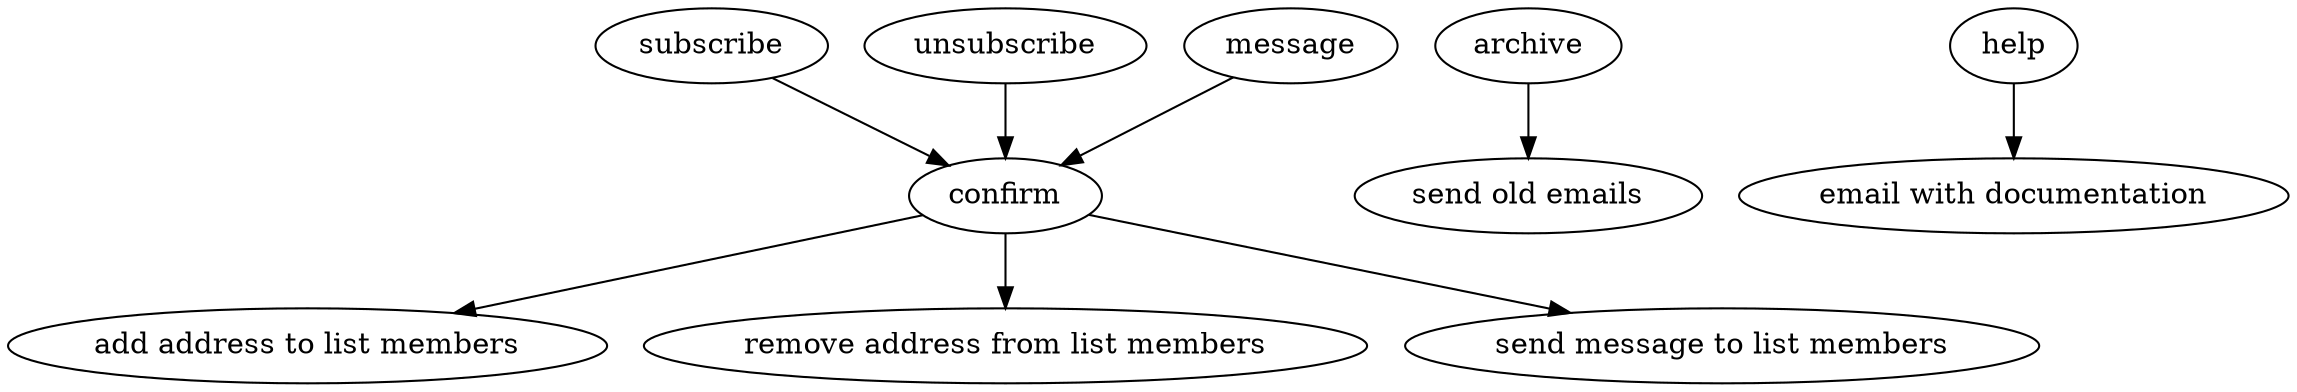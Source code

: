 digraph foo {
    "subscribe" -> "confirm" -> "add address to list members"
    "unsubscribe" -> "confirm" -> "remove address from list members"
    "message" -> "confirm" -> "send message to list members"
    "archive" -> "send old emails"
    "help" -> "email with documentation"
}
